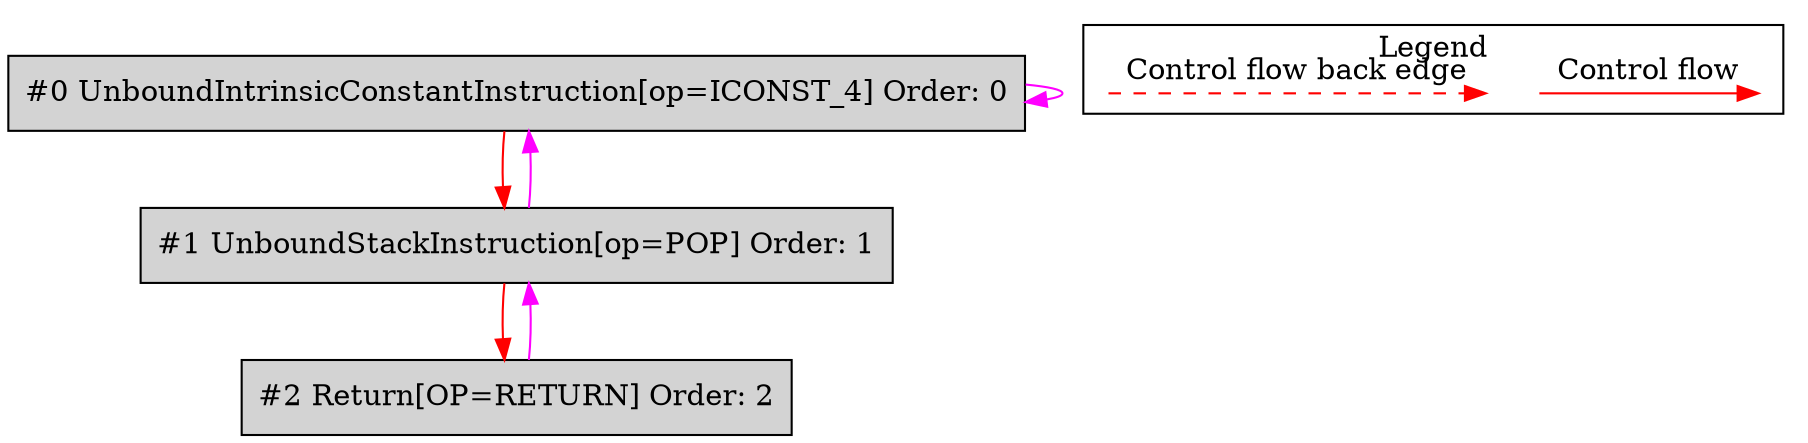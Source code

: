 digraph {
 ordering="in";
 node0[label="#0 UnboundIntrinsicConstantInstruction[op=ICONST_4] Order: 0", shape=box, fillcolor=lightgrey, style=filled];
 node1[label="#1 UnboundStackInstruction[op=POP] Order: 1", shape=box, fillcolor=lightgrey, style=filled];
 node2[label="#2 Return[OP=RETURN] Order: 2", shape=box, fillcolor=lightgrey, style=filled];
 node0 -> node0[color=fuchsia];
 node0 -> node1[color=red];
 node1 -> node0[color=fuchsia];
 node1 -> node2[color=red];
 node2 -> node1[color=fuchsia];
 subgraph cluster_000 {
  label = "Legend";
  node [shape=point]
  {
   rank=same;
   c0 [style = invis];
   c1 [style = invis];
   c2 [style = invis];
   c3 [style = invis];
  }
  c0 -> c1 [label="Control flow", style=solid, color=red]
  c2 -> c3 [label="Control flow back edge", style=dashed, color=red]
 }

}
